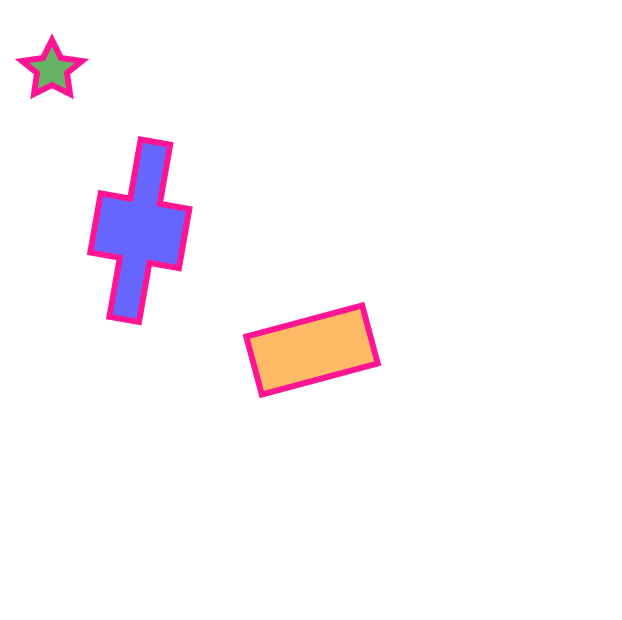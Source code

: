{
  "$schema": "https://vega.github.io/schema/vega/v5.json",
  "description": "A simple pie chart with embedded data.",
  "background": "white",
  "padding": 5,
  "width": 300,
  "height": 300,
  "style": "view",
  "data": [{
    "name": "data_0",
    "values": [
      {"x": 20, "y": 30, "fill": "green", "scaleX": 15, "scaleY": 15, "angle": 0,  "path": "M0,.5L.6,.8L.5,.1L1,-.3L.3,-.4L0,-1L-.3,-.4L-1,-.3L-.5,.1L-.6.8L0,.5Z"},
      {"x": 40, "y": 30, "fill": "blue", "scaleX": 15, "scaleY": 30, "angle": 10, "path": "M2 1 h1 v1 h1 v1 h-1 v1 h-1 v-1 h-1 v-1 h1 z"},
      {"x": 150, "y": 170, "fill": "darkorange", "scaleX": 30, "scaleY": 15, "angle": -15, "path": "M-1,-1L1,-1L1,1L-1,1Z"}
    ]
  }],
  "marks": [
    {
      "name": "marks",
      "type": "path",
      "from": {"data": "data_0"},
      "style": ["arc"],
      "encode": {
        "update": {
          "x": {"field": "x"},
          "y": {"field": "y"},
          "scaleX": {"field": "scaleX"},
          "scaleY": {"field": "scaleY"},
          "path": {"field": "path"},
          "fill":  {"field": "fill"},
          "fillOpacity": {"value": 0.6},
          "angle":  {"field": "angle"},
          "stroke": {"value": "deeppink"},
          "strokeWidth": {"value": 3}
        }
      }
    }
  ]
}